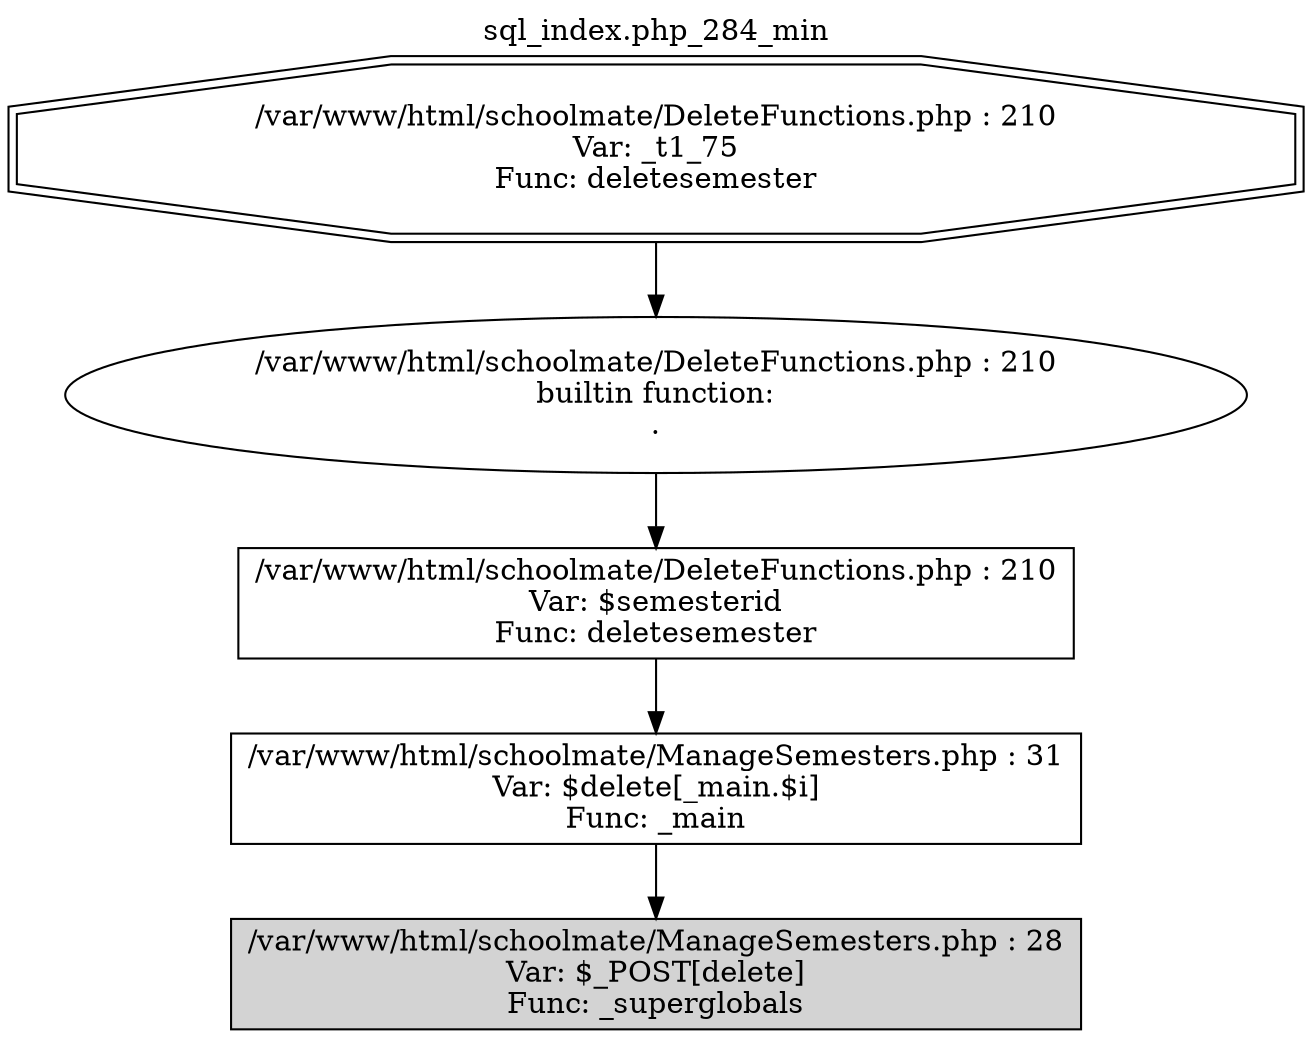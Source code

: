 digraph cfg {
  label="sql_index.php_284_min";
  labelloc=t;
  n1 [shape=doubleoctagon, label="/var/www/html/schoolmate/DeleteFunctions.php : 210\nVar: _t1_75\nFunc: deletesemester\n"];
  n2 [shape=ellipse, label="/var/www/html/schoolmate/DeleteFunctions.php : 210\nbuiltin function:\n.\n"];
  n3 [shape=box, label="/var/www/html/schoolmate/DeleteFunctions.php : 210\nVar: $semesterid\nFunc: deletesemester\n"];
  n4 [shape=box, label="/var/www/html/schoolmate/ManageSemesters.php : 31\nVar: $delete[_main.$i]\nFunc: _main\n"];
  n5 [shape=box, label="/var/www/html/schoolmate/ManageSemesters.php : 28\nVar: $_POST[delete]\nFunc: _superglobals\n",style=filled];
  n1 -> n2;
  n2 -> n3;
  n3 -> n4;
  n4 -> n5;
}
